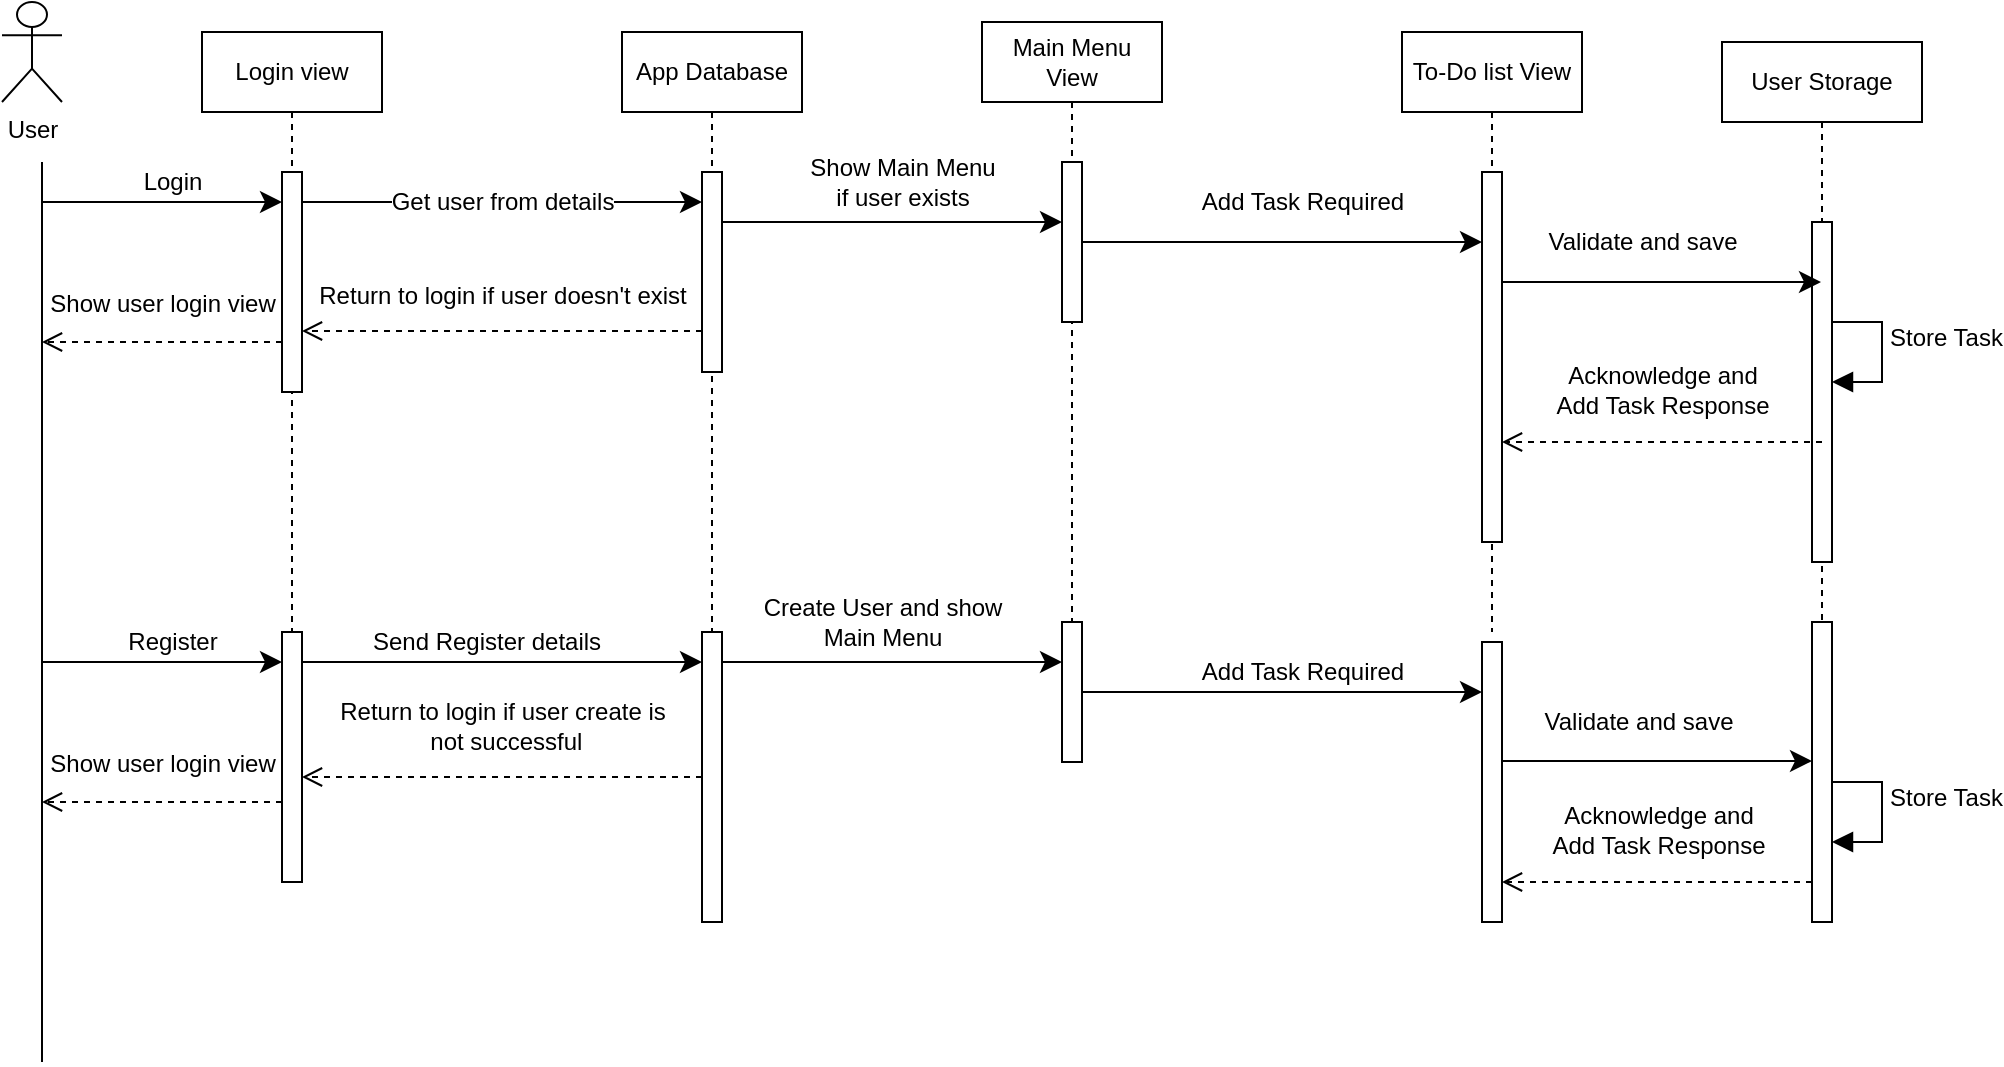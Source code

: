 <mxfile version="24.4.4" type="github">
  <diagram name="Page-1" id="2YBvvXClWsGukQMizWep">
    <mxGraphModel dx="1120" dy="484" grid="1" gridSize="10" guides="1" tooltips="1" connect="1" arrows="1" fold="1" page="1" pageScale="1" pageWidth="1100" pageHeight="850" math="0" shadow="0">
      <root>
        <mxCell id="0" />
        <mxCell id="1" parent="0" />
        <mxCell id="aM9ryv3xv72pqoxQDRHE-1" value="To-Do list View" style="shape=umlLifeline;perimeter=lifelinePerimeter;whiteSpace=wrap;html=1;container=0;dropTarget=0;collapsible=0;recursiveResize=0;outlineConnect=0;portConstraint=eastwest;newEdgeStyle={&quot;edgeStyle&quot;:&quot;elbowEdgeStyle&quot;,&quot;elbow&quot;:&quot;vertical&quot;,&quot;curved&quot;:0,&quot;rounded&quot;:0};" parent="1" vertex="1">
          <mxGeometry x="720" y="35" width="90" height="300" as="geometry" />
        </mxCell>
        <mxCell id="aM9ryv3xv72pqoxQDRHE-2" value="" style="html=1;points=[];perimeter=orthogonalPerimeter;outlineConnect=0;targetShapes=umlLifeline;portConstraint=eastwest;newEdgeStyle={&quot;edgeStyle&quot;:&quot;elbowEdgeStyle&quot;,&quot;elbow&quot;:&quot;vertical&quot;,&quot;curved&quot;:0,&quot;rounded&quot;:0};" parent="aM9ryv3xv72pqoxQDRHE-1" vertex="1">
          <mxGeometry x="40" y="70" width="10" height="185" as="geometry" />
        </mxCell>
        <mxCell id="aM9ryv3xv72pqoxQDRHE-5" value="User Storage" style="shape=umlLifeline;perimeter=lifelinePerimeter;whiteSpace=wrap;html=1;container=0;dropTarget=0;collapsible=0;recursiveResize=0;outlineConnect=0;portConstraint=eastwest;newEdgeStyle={&quot;edgeStyle&quot;:&quot;elbowEdgeStyle&quot;,&quot;elbow&quot;:&quot;vertical&quot;,&quot;curved&quot;:0,&quot;rounded&quot;:0};" parent="1" vertex="1">
          <mxGeometry x="880" y="40" width="100" height="290" as="geometry" />
        </mxCell>
        <mxCell id="aM9ryv3xv72pqoxQDRHE-6" value="" style="html=1;points=[];perimeter=orthogonalPerimeter;outlineConnect=0;targetShapes=umlLifeline;portConstraint=eastwest;newEdgeStyle={&quot;edgeStyle&quot;:&quot;elbowEdgeStyle&quot;,&quot;elbow&quot;:&quot;vertical&quot;,&quot;curved&quot;:0,&quot;rounded&quot;:0};" parent="aM9ryv3xv72pqoxQDRHE-5" vertex="1">
          <mxGeometry x="45" y="90" width="10" height="170" as="geometry" />
        </mxCell>
        <mxCell id="xB-ZDrPddDOpaNVgOYjy-87" value="Store Task&lt;div&gt;&lt;br&gt;&lt;/div&gt;" style="html=1;align=left;spacingLeft=2;endArrow=block;rounded=0;edgeStyle=orthogonalEdgeStyle;curved=0;rounded=0;fontSize=12;startSize=8;endSize=8;" edge="1" parent="aM9ryv3xv72pqoxQDRHE-5">
          <mxGeometry relative="1" as="geometry">
            <mxPoint x="55" y="140" as="sourcePoint" />
            <Array as="points">
              <mxPoint x="80" y="140" />
              <mxPoint x="80" y="170" />
            </Array>
            <mxPoint x="55" y="170" as="targetPoint" />
          </mxGeometry>
        </mxCell>
        <mxCell id="xB-ZDrPddDOpaNVgOYjy-5" value="User" style="shape=umlActor;verticalLabelPosition=bottom;verticalAlign=top;html=1;outlineConnect=0;" vertex="1" parent="1">
          <mxGeometry x="20" y="20" width="30" height="50" as="geometry" />
        </mxCell>
        <mxCell id="xB-ZDrPddDOpaNVgOYjy-6" value="Login view" style="shape=umlLifeline;perimeter=lifelinePerimeter;whiteSpace=wrap;html=1;container=0;dropTarget=0;collapsible=0;recursiveResize=0;outlineConnect=0;portConstraint=eastwest;newEdgeStyle={&quot;edgeStyle&quot;:&quot;elbowEdgeStyle&quot;,&quot;elbow&quot;:&quot;vertical&quot;,&quot;curved&quot;:0,&quot;rounded&quot;:0};" vertex="1" parent="1">
          <mxGeometry x="120" y="35" width="90" height="300" as="geometry" />
        </mxCell>
        <mxCell id="xB-ZDrPddDOpaNVgOYjy-7" value="" style="html=1;points=[];perimeter=orthogonalPerimeter;outlineConnect=0;targetShapes=umlLifeline;portConstraint=eastwest;newEdgeStyle={&quot;edgeStyle&quot;:&quot;elbowEdgeStyle&quot;,&quot;elbow&quot;:&quot;vertical&quot;,&quot;curved&quot;:0,&quot;rounded&quot;:0};" vertex="1" parent="xB-ZDrPddDOpaNVgOYjy-6">
          <mxGeometry x="40" y="70" width="10" height="110" as="geometry" />
        </mxCell>
        <mxCell id="xB-ZDrPddDOpaNVgOYjy-9" value="" style="endArrow=none;html=1;rounded=0;fontSize=12;startSize=8;endSize=8;curved=1;" edge="1" parent="1">
          <mxGeometry width="50" height="50" relative="1" as="geometry">
            <mxPoint x="40" y="550" as="sourcePoint" />
            <mxPoint x="40" y="100" as="targetPoint" />
          </mxGeometry>
        </mxCell>
        <mxCell id="xB-ZDrPddDOpaNVgOYjy-10" value="App Database" style="shape=umlLifeline;perimeter=lifelinePerimeter;whiteSpace=wrap;html=1;container=0;dropTarget=0;collapsible=0;recursiveResize=0;outlineConnect=0;portConstraint=eastwest;newEdgeStyle={&quot;edgeStyle&quot;:&quot;elbowEdgeStyle&quot;,&quot;elbow&quot;:&quot;vertical&quot;,&quot;curved&quot;:0,&quot;rounded&quot;:0};" vertex="1" parent="1">
          <mxGeometry x="330" y="35" width="90" height="300" as="geometry" />
        </mxCell>
        <mxCell id="xB-ZDrPddDOpaNVgOYjy-11" value="" style="html=1;points=[];perimeter=orthogonalPerimeter;outlineConnect=0;targetShapes=umlLifeline;portConstraint=eastwest;newEdgeStyle={&quot;edgeStyle&quot;:&quot;elbowEdgeStyle&quot;,&quot;elbow&quot;:&quot;vertical&quot;,&quot;curved&quot;:0,&quot;rounded&quot;:0};" vertex="1" parent="xB-ZDrPddDOpaNVgOYjy-10">
          <mxGeometry x="40" y="70" width="10" height="100" as="geometry" />
        </mxCell>
        <mxCell id="xB-ZDrPddDOpaNVgOYjy-13" value="Main Menu View" style="shape=umlLifeline;perimeter=lifelinePerimeter;whiteSpace=wrap;html=1;container=0;dropTarget=0;collapsible=0;recursiveResize=0;outlineConnect=0;portConstraint=eastwest;newEdgeStyle={&quot;edgeStyle&quot;:&quot;elbowEdgeStyle&quot;,&quot;elbow&quot;:&quot;vertical&quot;,&quot;curved&quot;:0,&quot;rounded&quot;:0};" vertex="1" parent="1">
          <mxGeometry x="510" y="30" width="90" height="300" as="geometry" />
        </mxCell>
        <mxCell id="xB-ZDrPddDOpaNVgOYjy-14" value="" style="html=1;points=[];perimeter=orthogonalPerimeter;outlineConnect=0;targetShapes=umlLifeline;portConstraint=eastwest;newEdgeStyle={&quot;edgeStyle&quot;:&quot;elbowEdgeStyle&quot;,&quot;elbow&quot;:&quot;vertical&quot;,&quot;curved&quot;:0,&quot;rounded&quot;:0};" vertex="1" parent="xB-ZDrPddDOpaNVgOYjy-13">
          <mxGeometry x="40" y="70" width="10" height="80" as="geometry" />
        </mxCell>
        <mxCell id="xB-ZDrPddDOpaNVgOYjy-18" value="" style="endArrow=classic;html=1;rounded=0;fontSize=12;startSize=8;endSize=8;curved=1;" edge="1" parent="1" target="xB-ZDrPddDOpaNVgOYjy-7">
          <mxGeometry width="50" height="50" relative="1" as="geometry">
            <mxPoint x="40" y="120" as="sourcePoint" />
            <mxPoint x="154.5" y="120" as="targetPoint" />
          </mxGeometry>
        </mxCell>
        <mxCell id="xB-ZDrPddDOpaNVgOYjy-44" value="Login" style="edgeLabel;html=1;align=center;verticalAlign=middle;resizable=0;points=[];fontSize=12;" vertex="1" connectable="0" parent="xB-ZDrPddDOpaNVgOYjy-18">
          <mxGeometry x="0.083" y="-5" relative="1" as="geometry">
            <mxPoint y="-15" as="offset" />
          </mxGeometry>
        </mxCell>
        <mxCell id="xB-ZDrPddDOpaNVgOYjy-19" value="" style="endArrow=classic;html=1;rounded=0;fontSize=12;startSize=8;endSize=8;curved=1;" edge="1" parent="1">
          <mxGeometry width="50" height="50" relative="1" as="geometry">
            <mxPoint x="170" y="120" as="sourcePoint" />
            <mxPoint x="370" y="120" as="targetPoint" />
          </mxGeometry>
        </mxCell>
        <mxCell id="xB-ZDrPddDOpaNVgOYjy-20" value="" style="endArrow=classic;html=1;rounded=0;fontSize=12;startSize=8;endSize=8;curved=1;" edge="1" parent="1">
          <mxGeometry width="50" height="50" relative="1" as="geometry">
            <mxPoint x="380" y="130" as="sourcePoint" />
            <mxPoint x="550" y="130" as="targetPoint" />
          </mxGeometry>
        </mxCell>
        <mxCell id="xB-ZDrPddDOpaNVgOYjy-46" value="Get user from details" style="edgeLabel;html=1;align=center;verticalAlign=middle;resizable=0;points=[];fontSize=12;" vertex="1" connectable="0" parent="xB-ZDrPddDOpaNVgOYjy-20">
          <mxGeometry x="-0.061" y="1" relative="1" as="geometry">
            <mxPoint x="-190" y="-9" as="offset" />
          </mxGeometry>
        </mxCell>
        <mxCell id="xB-ZDrPddDOpaNVgOYjy-90" value="Show Main Menu&lt;div&gt;&amp;nbsp;if user exists&amp;nbsp;&lt;/div&gt;" style="edgeLabel;html=1;align=center;verticalAlign=middle;resizable=0;points=[];fontSize=12;" vertex="1" connectable="0" parent="xB-ZDrPddDOpaNVgOYjy-20">
          <mxGeometry x="0.106" y="1" relative="1" as="geometry">
            <mxPoint x="-4" y="-19" as="offset" />
          </mxGeometry>
        </mxCell>
        <mxCell id="xB-ZDrPddDOpaNVgOYjy-40" value="Show user login view" style="html=1;verticalAlign=bottom;endArrow=open;dashed=1;endSize=8;curved=0;rounded=0;fontSize=12;" edge="1" parent="1" source="xB-ZDrPddDOpaNVgOYjy-7">
          <mxGeometry y="-10" relative="1" as="geometry">
            <mxPoint x="130" y="184.5" as="sourcePoint" />
            <mxPoint x="40" y="190" as="targetPoint" />
            <mxPoint as="offset" />
          </mxGeometry>
        </mxCell>
        <mxCell id="xB-ZDrPddDOpaNVgOYjy-47" value="Return to login if user doesn&#39;t exist" style="html=1;verticalAlign=bottom;endArrow=open;dashed=1;endSize=8;curved=0;rounded=0;fontSize=12;" edge="1" parent="1" source="xB-ZDrPddDOpaNVgOYjy-11">
          <mxGeometry y="-9" relative="1" as="geometry">
            <mxPoint x="374.5" y="184.5" as="sourcePoint" />
            <mxPoint x="170" y="184.5" as="targetPoint" />
            <mxPoint as="offset" />
          </mxGeometry>
        </mxCell>
        <mxCell id="xB-ZDrPddDOpaNVgOYjy-51" value="" style="html=1;points=[];perimeter=orthogonalPerimeter;outlineConnect=0;targetShapes=umlLifeline;portConstraint=eastwest;newEdgeStyle={&quot;edgeStyle&quot;:&quot;elbowEdgeStyle&quot;,&quot;elbow&quot;:&quot;vertical&quot;,&quot;curved&quot;:0,&quot;rounded&quot;:0};" vertex="1" parent="1">
          <mxGeometry x="160" y="335" width="10" height="125" as="geometry" />
        </mxCell>
        <mxCell id="xB-ZDrPddDOpaNVgOYjy-52" value="" style="html=1;points=[];perimeter=orthogonalPerimeter;outlineConnect=0;targetShapes=umlLifeline;portConstraint=eastwest;newEdgeStyle={&quot;edgeStyle&quot;:&quot;elbowEdgeStyle&quot;,&quot;elbow&quot;:&quot;vertical&quot;,&quot;curved&quot;:0,&quot;rounded&quot;:0};" vertex="1" parent="1">
          <mxGeometry x="370" y="335" width="10" height="145" as="geometry" />
        </mxCell>
        <mxCell id="xB-ZDrPddDOpaNVgOYjy-53" value="" style="html=1;points=[];perimeter=orthogonalPerimeter;outlineConnect=0;targetShapes=umlLifeline;portConstraint=eastwest;newEdgeStyle={&quot;edgeStyle&quot;:&quot;elbowEdgeStyle&quot;,&quot;elbow&quot;:&quot;vertical&quot;,&quot;curved&quot;:0,&quot;rounded&quot;:0};" vertex="1" parent="1">
          <mxGeometry x="550" y="330" width="10" height="70" as="geometry" />
        </mxCell>
        <mxCell id="xB-ZDrPddDOpaNVgOYjy-54" value="" style="endArrow=classic;html=1;rounded=0;fontSize=12;startSize=8;endSize=8;curved=1;" edge="1" parent="1" target="xB-ZDrPddDOpaNVgOYjy-51">
          <mxGeometry width="50" height="50" relative="1" as="geometry">
            <mxPoint x="40" y="350" as="sourcePoint" />
            <mxPoint x="154.5" y="350" as="targetPoint" />
          </mxGeometry>
        </mxCell>
        <mxCell id="xB-ZDrPddDOpaNVgOYjy-55" value="Register" style="edgeLabel;html=1;align=center;verticalAlign=middle;resizable=0;points=[];fontSize=12;" vertex="1" connectable="0" parent="xB-ZDrPddDOpaNVgOYjy-54">
          <mxGeometry x="0.083" y="-5" relative="1" as="geometry">
            <mxPoint y="-15" as="offset" />
          </mxGeometry>
        </mxCell>
        <mxCell id="xB-ZDrPddDOpaNVgOYjy-56" value="" style="endArrow=classic;html=1;rounded=0;fontSize=12;startSize=8;endSize=8;curved=1;" edge="1" parent="1">
          <mxGeometry width="50" height="50" relative="1" as="geometry">
            <mxPoint x="170" y="350" as="sourcePoint" />
            <mxPoint x="370" y="350" as="targetPoint" />
          </mxGeometry>
        </mxCell>
        <mxCell id="xB-ZDrPddDOpaNVgOYjy-57" value="Send Register details" style="edgeLabel;html=1;align=center;verticalAlign=middle;resizable=0;points=[];fontSize=12;" vertex="1" connectable="0" parent="xB-ZDrPddDOpaNVgOYjy-56">
          <mxGeometry x="-0.08" y="1" relative="1" as="geometry">
            <mxPoint y="-9" as="offset" />
          </mxGeometry>
        </mxCell>
        <mxCell id="xB-ZDrPddDOpaNVgOYjy-58" value="" style="endArrow=classic;html=1;rounded=0;fontSize=12;startSize=8;endSize=8;curved=1;" edge="1" parent="1" target="xB-ZDrPddDOpaNVgOYjy-53">
          <mxGeometry width="50" height="50" relative="1" as="geometry">
            <mxPoint x="380" y="350" as="sourcePoint" />
            <mxPoint x="550" y="350" as="targetPoint" />
          </mxGeometry>
        </mxCell>
        <mxCell id="xB-ZDrPddDOpaNVgOYjy-59" value="Create User and show&lt;div&gt;Main Menu&lt;/div&gt;" style="edgeLabel;html=1;align=center;verticalAlign=middle;resizable=0;points=[];fontSize=12;" vertex="1" connectable="0" parent="xB-ZDrPddDOpaNVgOYjy-58">
          <mxGeometry x="-0.061" y="1" relative="1" as="geometry">
            <mxPoint y="-19" as="offset" />
          </mxGeometry>
        </mxCell>
        <mxCell id="xB-ZDrPddDOpaNVgOYjy-61" value="Show user login view" style="html=1;verticalAlign=bottom;endArrow=open;dashed=1;endSize=8;curved=0;rounded=0;fontSize=12;" edge="1" parent="1" source="xB-ZDrPddDOpaNVgOYjy-51">
          <mxGeometry y="-10" relative="1" as="geometry">
            <mxPoint x="130" y="414.5" as="sourcePoint" />
            <mxPoint x="40" y="420" as="targetPoint" />
            <mxPoint as="offset" />
          </mxGeometry>
        </mxCell>
        <mxCell id="xB-ZDrPddDOpaNVgOYjy-66" value="" style="endArrow=classic;html=1;rounded=0;fontSize=12;startSize=8;endSize=8;curved=1;" edge="1" parent="1">
          <mxGeometry width="50" height="50" relative="1" as="geometry">
            <mxPoint x="560" y="140" as="sourcePoint" />
            <mxPoint x="760" y="140" as="targetPoint" />
          </mxGeometry>
        </mxCell>
        <mxCell id="xB-ZDrPddDOpaNVgOYjy-67" value="Add Task Required" style="edgeLabel;html=1;align=center;verticalAlign=middle;resizable=0;points=[];fontSize=12;" vertex="1" connectable="0" parent="xB-ZDrPddDOpaNVgOYjy-66">
          <mxGeometry x="-0.08" y="1" relative="1" as="geometry">
            <mxPoint x="18" y="-19" as="offset" />
          </mxGeometry>
        </mxCell>
        <mxCell id="xB-ZDrPddDOpaNVgOYjy-74" value="" style="html=1;points=[];perimeter=orthogonalPerimeter;outlineConnect=0;targetShapes=umlLifeline;portConstraint=eastwest;newEdgeStyle={&quot;edgeStyle&quot;:&quot;elbowEdgeStyle&quot;,&quot;elbow&quot;:&quot;vertical&quot;,&quot;curved&quot;:0,&quot;rounded&quot;:0};" vertex="1" parent="1">
          <mxGeometry x="760" y="340" width="10" height="140" as="geometry" />
        </mxCell>
        <mxCell id="xB-ZDrPddDOpaNVgOYjy-75" value="" style="endArrow=classic;html=1;rounded=0;fontSize=12;startSize=8;endSize=8;curved=1;" edge="1" parent="1" source="xB-ZDrPddDOpaNVgOYjy-53" target="xB-ZDrPddDOpaNVgOYjy-74">
          <mxGeometry width="50" height="50" relative="1" as="geometry">
            <mxPoint x="380" y="450" as="sourcePoint" />
            <mxPoint x="760" y="450" as="targetPoint" />
          </mxGeometry>
        </mxCell>
        <mxCell id="xB-ZDrPddDOpaNVgOYjy-76" value="Add Task Required" style="edgeLabel;html=1;align=center;verticalAlign=middle;resizable=0;points=[];fontSize=12;" vertex="1" connectable="0" parent="xB-ZDrPddDOpaNVgOYjy-75">
          <mxGeometry x="-0.08" y="1" relative="1" as="geometry">
            <mxPoint x="18" y="-9" as="offset" />
          </mxGeometry>
        </mxCell>
        <mxCell id="xB-ZDrPddDOpaNVgOYjy-78" value="" style="endArrow=classic;html=1;rounded=0;fontSize=12;startSize=8;endSize=8;curved=1;" edge="1" parent="1">
          <mxGeometry width="50" height="50" relative="1" as="geometry">
            <mxPoint x="770" y="160" as="sourcePoint" />
            <mxPoint x="929.5" y="160" as="targetPoint" />
          </mxGeometry>
        </mxCell>
        <mxCell id="xB-ZDrPddDOpaNVgOYjy-82" value="Validate and save" style="edgeLabel;html=1;align=center;verticalAlign=middle;resizable=0;points=[];fontSize=12;" vertex="1" connectable="0" parent="xB-ZDrPddDOpaNVgOYjy-78">
          <mxGeometry x="0.066" y="-2" relative="1" as="geometry">
            <mxPoint x="-15" y="-22" as="offset" />
          </mxGeometry>
        </mxCell>
        <mxCell id="xB-ZDrPddDOpaNVgOYjy-88" value="Return to login if user create is&lt;div&gt;&amp;nbsp;not successful&lt;br&gt;&lt;/div&gt;" style="html=1;verticalAlign=bottom;endArrow=open;dashed=1;endSize=8;curved=0;rounded=0;fontSize=12;" edge="1" parent="1" source="xB-ZDrPddDOpaNVgOYjy-52" target="xB-ZDrPddDOpaNVgOYjy-51">
          <mxGeometry y="-9" relative="1" as="geometry">
            <mxPoint x="385" y="420" as="sourcePoint" />
            <mxPoint x="180" y="420" as="targetPoint" />
            <mxPoint as="offset" />
          </mxGeometry>
        </mxCell>
        <mxCell id="xB-ZDrPddDOpaNVgOYjy-89" value="&lt;div&gt;Acknowledge and&lt;/div&gt;&lt;div&gt;Add Task Response&lt;/div&gt;" style="html=1;verticalAlign=bottom;endArrow=open;dashed=1;endSize=8;curved=0;rounded=0;fontSize=12;" edge="1" parent="1">
          <mxGeometry y="-9" relative="1" as="geometry">
            <mxPoint x="930" y="240" as="sourcePoint" />
            <mxPoint x="770" y="240" as="targetPoint" />
            <mxPoint as="offset" />
          </mxGeometry>
        </mxCell>
        <mxCell id="xB-ZDrPddDOpaNVgOYjy-94" value="" style="html=1;points=[];perimeter=orthogonalPerimeter;outlineConnect=0;targetShapes=umlLifeline;portConstraint=eastwest;newEdgeStyle={&quot;edgeStyle&quot;:&quot;elbowEdgeStyle&quot;,&quot;elbow&quot;:&quot;vertical&quot;,&quot;curved&quot;:0,&quot;rounded&quot;:0};" vertex="1" parent="1">
          <mxGeometry x="925" y="330" width="10" height="150" as="geometry" />
        </mxCell>
        <mxCell id="xB-ZDrPddDOpaNVgOYjy-95" value="" style="endArrow=classic;html=1;rounded=0;fontSize=12;startSize=8;endSize=8;curved=1;" edge="1" parent="1" target="xB-ZDrPddDOpaNVgOYjy-94">
          <mxGeometry width="50" height="50" relative="1" as="geometry">
            <mxPoint x="770" y="399.5" as="sourcePoint" />
            <mxPoint x="929.5" y="399.5" as="targetPoint" />
          </mxGeometry>
        </mxCell>
        <mxCell id="xB-ZDrPddDOpaNVgOYjy-96" value="Validate and save" style="edgeLabel;html=1;align=center;verticalAlign=middle;resizable=0;points=[];fontSize=12;" vertex="1" connectable="0" parent="xB-ZDrPddDOpaNVgOYjy-95">
          <mxGeometry x="0.066" y="-2" relative="1" as="geometry">
            <mxPoint x="-15" y="-22" as="offset" />
          </mxGeometry>
        </mxCell>
        <mxCell id="xB-ZDrPddDOpaNVgOYjy-97" value="Store Task&lt;div&gt;&lt;br&gt;&lt;/div&gt;" style="html=1;align=left;spacingLeft=2;endArrow=block;rounded=0;edgeStyle=orthogonalEdgeStyle;curved=0;rounded=0;fontSize=12;startSize=8;endSize=8;" edge="1" parent="1">
          <mxGeometry relative="1" as="geometry">
            <mxPoint x="935" y="410" as="sourcePoint" />
            <Array as="points">
              <mxPoint x="960" y="410" />
              <mxPoint x="960" y="440" />
            </Array>
            <mxPoint x="935" y="440" as="targetPoint" />
          </mxGeometry>
        </mxCell>
        <mxCell id="xB-ZDrPddDOpaNVgOYjy-98" value="&lt;div&gt;Acknowledge and&lt;/div&gt;&lt;div&gt;Add Task Response&lt;/div&gt;" style="html=1;verticalAlign=bottom;endArrow=open;dashed=1;endSize=8;curved=0;rounded=0;fontSize=12;" edge="1" parent="1" target="xB-ZDrPddDOpaNVgOYjy-74">
          <mxGeometry y="-9" relative="1" as="geometry">
            <mxPoint x="925" y="460" as="sourcePoint" />
            <mxPoint x="765" y="460" as="targetPoint" />
            <mxPoint as="offset" />
          </mxGeometry>
        </mxCell>
      </root>
    </mxGraphModel>
  </diagram>
</mxfile>
